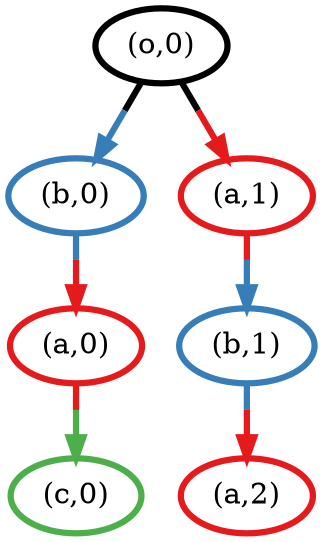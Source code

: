 digraph G {
	6 [penwidth=3,colorscheme=set19,color=1479189439,label="(o,0)"]
	5 [penwidth=3,colorscheme=set19,color=1,label="(a,2)"]
	4 [penwidth=3,colorscheme=set19,color=2,label="(b,0)"]
	3 [penwidth=3,colorscheme=set19,color=2,label="(b,1)"]
	2 [penwidth=3,colorscheme=set19,color=1,label="(a,1)"]
	1 [penwidth=3,colorscheme=set19,color=3,label="(c,0)"]
	0 [penwidth=3,colorscheme=set19,color=1,label="(a,0)"]
	6 -> 4 [penwidth=3,colorscheme=set19,color="1479189439;0.5:2"]
	6 -> 2 [penwidth=3,colorscheme=set19,color="1479189439;0.5:1"]
	4 -> 0 [penwidth=3,colorscheme=set19,color="2;0.5:1"]
	3 -> 5 [penwidth=3,colorscheme=set19,color="2;0.5:1"]
	2 -> 3 [penwidth=3,colorscheme=set19,color="1;0.5:2"]
	0 -> 1 [penwidth=3,colorscheme=set19,color="1;0.5:3"]
}